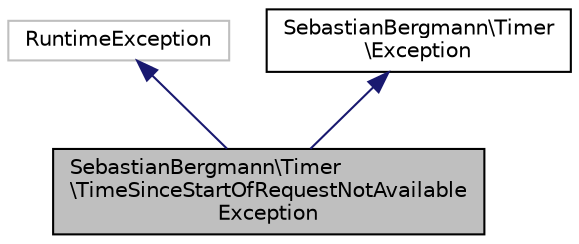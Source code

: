 digraph "SebastianBergmann\Timer\TimeSinceStartOfRequestNotAvailableException"
{
  edge [fontname="Helvetica",fontsize="10",labelfontname="Helvetica",labelfontsize="10"];
  node [fontname="Helvetica",fontsize="10",shape=record];
  Node3 [label="SebastianBergmann\\Timer\l\\TimeSinceStartOfRequestNotAvailable\lException",height=0.2,width=0.4,color="black", fillcolor="grey75", style="filled", fontcolor="black"];
  Node4 -> Node3 [dir="back",color="midnightblue",fontsize="10",style="solid",fontname="Helvetica"];
  Node4 [label="RuntimeException",height=0.2,width=0.4,color="grey75", fillcolor="white", style="filled"];
  Node5 -> Node3 [dir="back",color="midnightblue",fontsize="10",style="solid",fontname="Helvetica"];
  Node5 [label="SebastianBergmann\\Timer\l\\Exception",height=0.2,width=0.4,color="black", fillcolor="white", style="filled",URL="$interfaceSebastianBergmann_1_1Timer_1_1Exception.html"];
}
